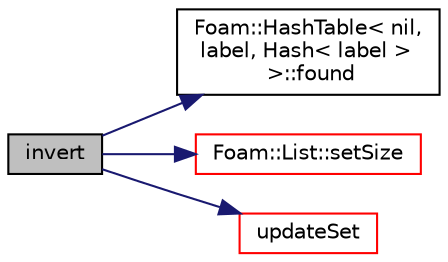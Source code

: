 digraph "invert"
{
  bgcolor="transparent";
  edge [fontname="Helvetica",fontsize="10",labelfontname="Helvetica",labelfontsize="10"];
  node [fontname="Helvetica",fontsize="10",shape=record];
  rankdir="LR";
  Node1 [label="invert",height=0.2,width=0.4,color="black", fillcolor="grey75", style="filled", fontcolor="black"];
  Node1 -> Node2 [color="midnightblue",fontsize="10",style="solid",fontname="Helvetica"];
  Node2 [label="Foam::HashTable\< nil,\l label, Hash\< label \>\l \>::found",height=0.2,width=0.4,color="black",URL="$a01001.html#a3df8044b3c7afb4eb62517f64e85eab6",tooltip="Return true if hashedEntry is found in table. "];
  Node1 -> Node3 [color="midnightblue",fontsize="10",style="solid",fontname="Helvetica"];
  Node3 [label="Foam::List::setSize",height=0.2,width=0.4,color="red",URL="$a01397.html#aedb985ffeaf1bdbfeccc2a8730405703",tooltip="Reset size of List. "];
  Node1 -> Node4 [color="midnightblue",fontsize="10",style="solid",fontname="Helvetica"];
  Node4 [label="updateSet",height=0.2,width=0.4,color="red",URL="$a00755.html#afc9e2e914d3928dd7281d2ac71452052",tooltip="Sort addressing and make faceSet part consistent with addressing. "];
}
